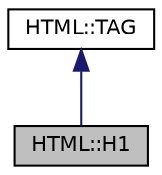 digraph "HTML::H1"
{
  edge [fontname="Helvetica",fontsize="10",labelfontname="Helvetica",labelfontsize="10"];
  node [fontname="Helvetica",fontsize="10",shape=record];
  Node2 [label="HTML::H1",height=0.2,width=0.4,color="black", fillcolor="grey75", style="filled", fontcolor="black"];
  Node3 -> Node2 [dir="back",color="midnightblue",fontsize="10",style="solid",fontname="Helvetica"];
  Node3 [label="HTML::TAG",height=0.2,width=0.4,color="black", fillcolor="white", style="filled",URL="$class_h_t_m_l_1_1_t_a_g.html"];
}
